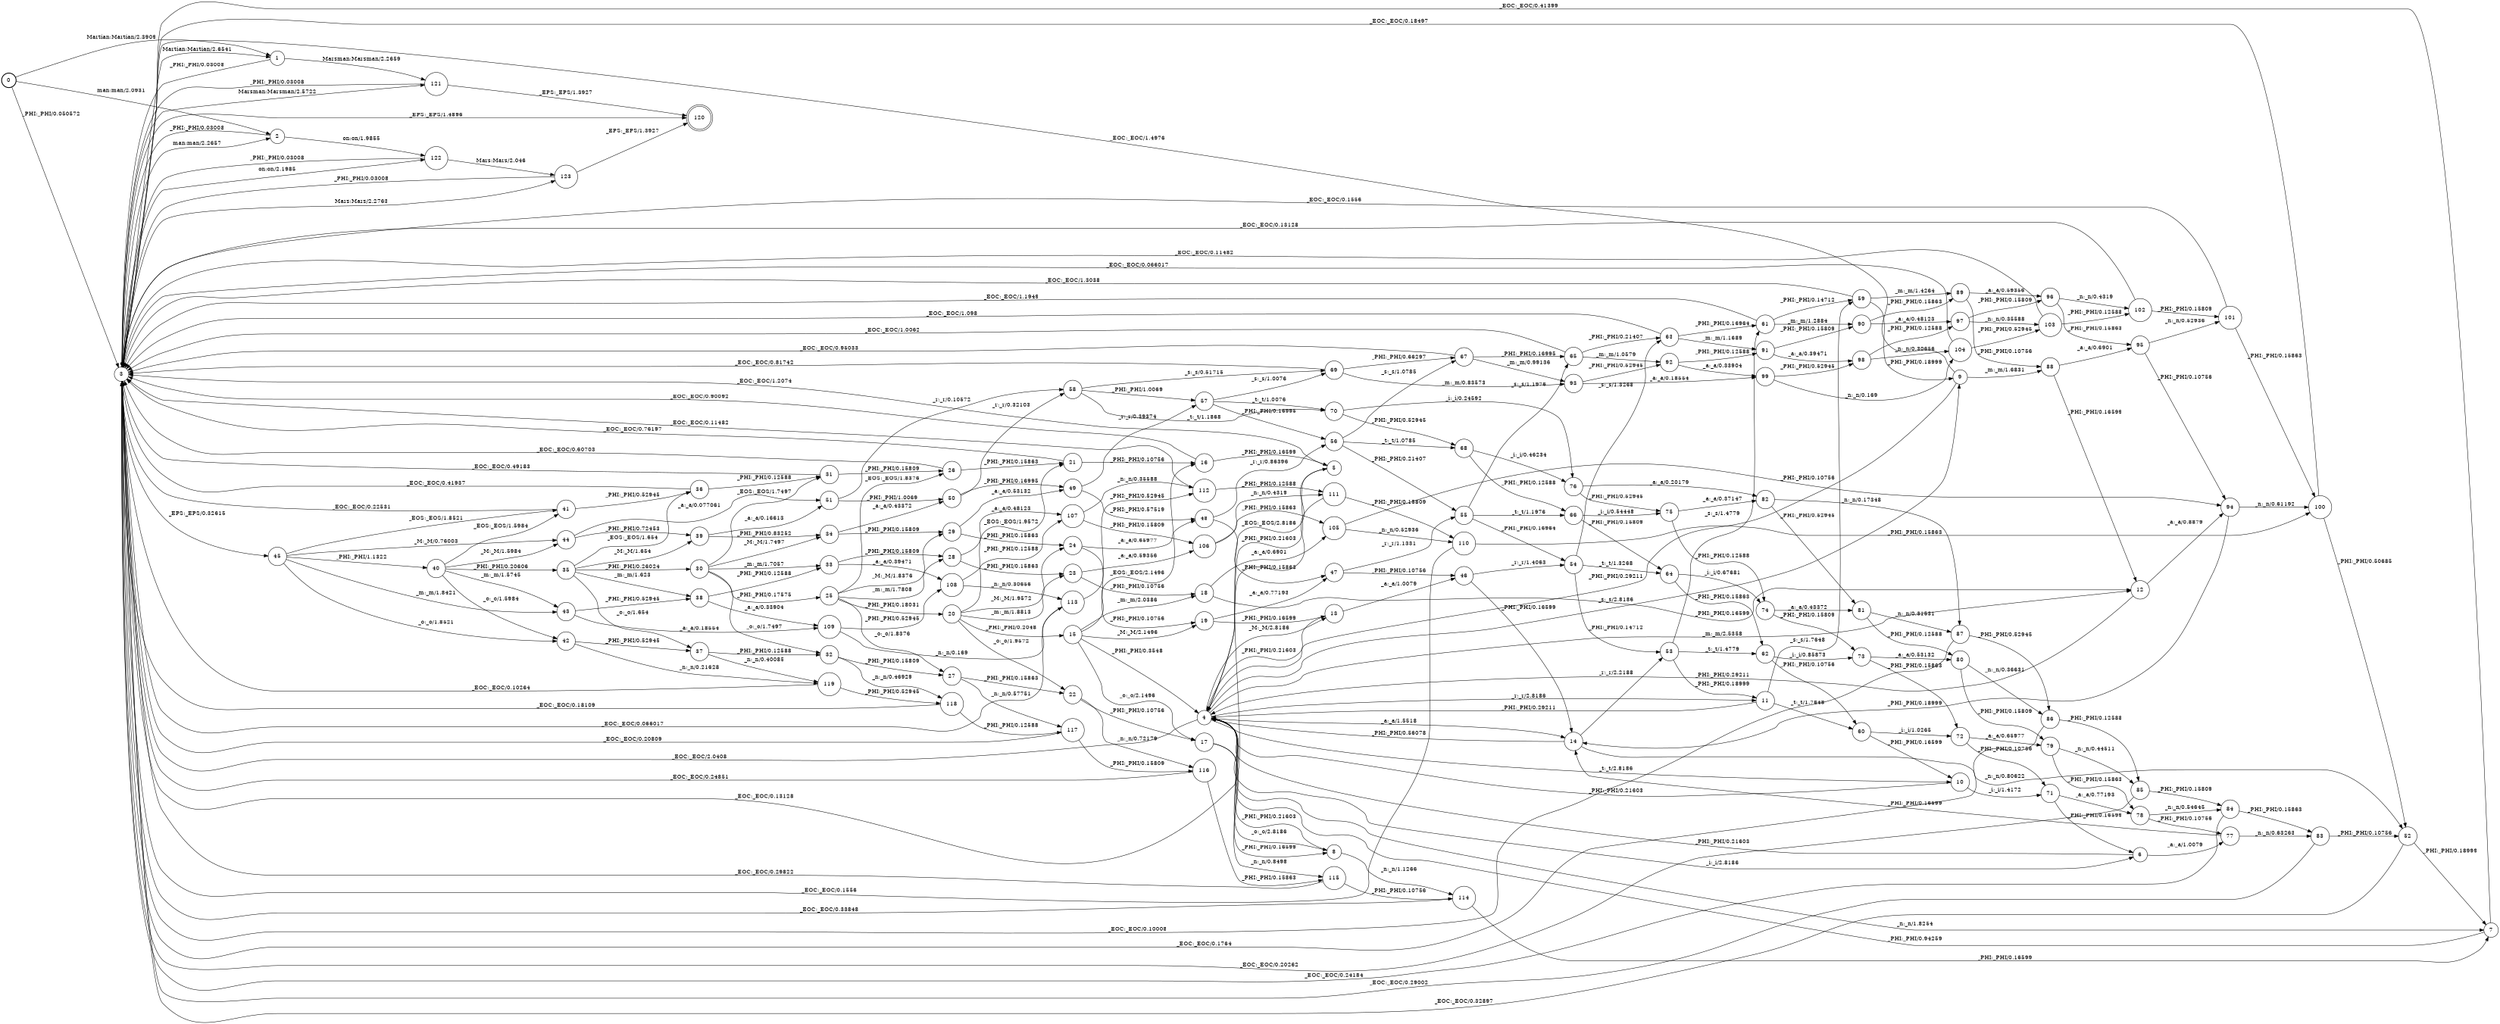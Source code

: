digraph FST {
rankdir = LR;
size = "22,17";
label = "";
center = 1;
orientation = Portrait;
ranksep = "0.4";
nodesep = "0.25";
0 [label = "0", shape = circle, style = bold, fontsize = 14]
	0 -> 3 [label = "_PHI:_PHI/0.050572", fontsize = 14];
	0 -> 1 [label = "Martian:Martian/2.3909", fontsize = 14];
	0 -> 2 [label = "man:man/2.0931", fontsize = 14];
1 [label = "1", shape = circle, style = solid, fontsize = 14]
	1 -> 3 [label = "_PHI:_PHI/0.03008", fontsize = 14];
	1 -> 121 [label = "Marsman:Marsman/2.2659", fontsize = 14];
2 [label = "2", shape = circle, style = solid, fontsize = 14]
	2 -> 3 [label = "_PHI:_PHI/0.03008", fontsize = 14];
	2 -> 122 [label = "on:on/1.9855", fontsize = 14];
3 [label = "3", shape = circle, style = solid, fontsize = 14]
	3 -> 120 [label = "_EPS:_EPS/1.4896", fontsize = 14];
	3 -> 45 [label = "_EPS:_EPS/0.32615", fontsize = 14];
	3 -> 1 [label = "Martian:Martian/2.6541", fontsize = 14];
	3 -> 121 [label = "Marsman:Marsman/2.5722", fontsize = 14];
	3 -> 2 [label = "man:man/2.2657", fontsize = 14];
	3 -> 122 [label = "on:on/2.1985", fontsize = 14];
	3 -> 123 [label = "Mars:Mars/2.2763", fontsize = 14];
4 [label = "4", shape = circle, style = solid, fontsize = 14]
	4 -> 5 [label = "_EOS:_EOS/2.8186", fontsize = 14];
	4 -> 3 [label = "_EOC:_EOC/2.0408", fontsize = 14];
	4 -> 6 [label = "_i:_i/2.8186", fontsize = 14];
	4 -> 7 [label = "_n:_n/1.8254", fontsize = 14];
	4 -> 8 [label = "_o:_o/2.8186", fontsize = 14];
	4 -> 9 [label = "_s:_s/2.8186", fontsize = 14];
	4 -> 10 [label = "_t:_t/2.8186", fontsize = 14];
	4 -> 11 [label = "_r:_r/2.8186", fontsize = 14];
	4 -> 12 [label = "_m:_m/2.5358", fontsize = 14];
	4 -> 13 [label = "_M:_M/2.8186", fontsize = 14];
	4 -> 14 [label = "_a:_a/1.5518", fontsize = 14];
5 [label = "5", shape = circle, style = solid, fontsize = 14]
	5 -> 4 [label = "_PHI:_PHI/0.21603", fontsize = 14];
	5 -> 3 [label = "_EOC:_EOC/1.2074", fontsize = 14];
6 [label = "6", shape = circle, style = solid, fontsize = 14]
	6 -> 4 [label = "_PHI:_PHI/0.21603", fontsize = 14];
	6 -> 77 [label = "_a:_a/1.0079", fontsize = 14];
7 [label = "7", shape = circle, style = solid, fontsize = 14]
	7 -> 4 [label = "_PHI:_PHI/0.94259", fontsize = 14];
	7 -> 3 [label = "_EOC:_EOC/0.41399", fontsize = 14];
8 [label = "8", shape = circle, style = solid, fontsize = 14]
	8 -> 4 [label = "_PHI:_PHI/0.21603", fontsize = 14];
	8 -> 114 [label = "_n:_n/1.1266", fontsize = 14];
9 [label = "9", shape = circle, style = solid, fontsize = 14]
	9 -> 4 [label = "_PHI:_PHI/0.29211", fontsize = 14];
	9 -> 3 [label = "_EOC:_EOC/1.4976", fontsize = 14];
	9 -> 88 [label = "_m:_m/1.6831", fontsize = 14];
10 [label = "10", shape = circle, style = solid, fontsize = 14]
	10 -> 4 [label = "_PHI:_PHI/0.21603", fontsize = 14];
	10 -> 71 [label = "_i:_i/1.4172", fontsize = 14];
11 [label = "11", shape = circle, style = solid, fontsize = 14]
	11 -> 4 [label = "_PHI:_PHI/0.29211", fontsize = 14];
	11 -> 59 [label = "_s:_s/1.7648", fontsize = 14];
	11 -> 60 [label = "_t:_t/1.7648", fontsize = 14];
12 [label = "12", shape = circle, style = solid, fontsize = 14]
	12 -> 4 [label = "_PHI:_PHI/0.29211", fontsize = 14];
	12 -> 94 [label = "_a:_a/0.8879", fontsize = 14];
13 [label = "13", shape = circle, style = solid, fontsize = 14]
	13 -> 4 [label = "_PHI:_PHI/0.21603", fontsize = 14];
	13 -> 46 [label = "_a:_a/1.0079", fontsize = 14];
14 [label = "14", shape = circle, style = solid, fontsize = 14]
	14 -> 4 [label = "_PHI:_PHI/0.56078", fontsize = 14];
	14 -> 52 [label = "_n:_n/0.80622", fontsize = 14];
	14 -> 53 [label = "_r:_r/2.2188", fontsize = 14];
15 [label = "15", shape = circle, style = solid, fontsize = 14]
	15 -> 4 [label = "_PHI:_PHI/0.3548", fontsize = 14];
	15 -> 16 [label = "_EOS:_EOS/2.1496", fontsize = 14];
	15 -> 17 [label = "_o:_o/2.1496", fontsize = 14];
	15 -> 18 [label = "_m:_m/2.0386", fontsize = 14];
	15 -> 19 [label = "_M:_M/2.1496", fontsize = 14];
16 [label = "16", shape = circle, style = solid, fontsize = 14]
	16 -> 5 [label = "_PHI:_PHI/0.16599", fontsize = 14];
	16 -> 3 [label = "_EOC:_EOC/0.90092", fontsize = 14];
17 [label = "17", shape = circle, style = solid, fontsize = 14]
	17 -> 8 [label = "_PHI:_PHI/0.16599", fontsize = 14];
	17 -> 115 [label = "_n:_n/0.8498", fontsize = 14];
18 [label = "18", shape = circle, style = solid, fontsize = 14]
	18 -> 12 [label = "_PHI:_PHI/0.16599", fontsize = 14];
	18 -> 105 [label = "_a:_a/0.6901", fontsize = 14];
19 [label = "19", shape = circle, style = solid, fontsize = 14]
	19 -> 13 [label = "_PHI:_PHI/0.16599", fontsize = 14];
	19 -> 47 [label = "_a:_a/0.77193", fontsize = 14];
20 [label = "20", shape = circle, style = solid, fontsize = 14]
	20 -> 15 [label = "_PHI:_PHI/0.2048", fontsize = 14];
	20 -> 21 [label = "_EOS:_EOS/1.9572", fontsize = 14];
	20 -> 22 [label = "_o:_o/1.9572", fontsize = 14];
	20 -> 23 [label = "_m:_m/1.8813", fontsize = 14];
	20 -> 24 [label = "_M:_M/1.9572", fontsize = 14];
21 [label = "21", shape = circle, style = solid, fontsize = 14]
	21 -> 16 [label = "_PHI:_PHI/0.10756", fontsize = 14];
	21 -> 3 [label = "_EOC:_EOC/0.76197", fontsize = 14];
22 [label = "22", shape = circle, style = solid, fontsize = 14]
	22 -> 17 [label = "_PHI:_PHI/0.10756", fontsize = 14];
	22 -> 116 [label = "_n:_n/0.72179", fontsize = 14];
23 [label = "23", shape = circle, style = solid, fontsize = 14]
	23 -> 18 [label = "_PHI:_PHI/0.10756", fontsize = 14];
	23 -> 106 [label = "_a:_a/0.59356", fontsize = 14];
24 [label = "24", shape = circle, style = solid, fontsize = 14]
	24 -> 19 [label = "_PHI:_PHI/0.10756", fontsize = 14];
	24 -> 48 [label = "_a:_a/0.65977", fontsize = 14];
25 [label = "25", shape = circle, style = solid, fontsize = 14]
	25 -> 20 [label = "_PHI:_PHI/0.18031", fontsize = 14];
	25 -> 26 [label = "_EOS:_EOS/1.8376", fontsize = 14];
	25 -> 27 [label = "_o:_o/1.8376", fontsize = 14];
	25 -> 28 [label = "_m:_m/1.7808", fontsize = 14];
	25 -> 29 [label = "_M:_M/1.8376", fontsize = 14];
26 [label = "26", shape = circle, style = solid, fontsize = 14]
	26 -> 21 [label = "_PHI:_PHI/0.15863", fontsize = 14];
	26 -> 3 [label = "_EOC:_EOC/0.60703", fontsize = 14];
27 [label = "27", shape = circle, style = solid, fontsize = 14]
	27 -> 22 [label = "_PHI:_PHI/0.15863", fontsize = 14];
	27 -> 117 [label = "_n:_n/0.57751", fontsize = 14];
28 [label = "28", shape = circle, style = solid, fontsize = 14]
	28 -> 23 [label = "_PHI:_PHI/0.15863", fontsize = 14];
	28 -> 107 [label = "_a:_a/0.48123", fontsize = 14];
29 [label = "29", shape = circle, style = solid, fontsize = 14]
	29 -> 24 [label = "_PHI:_PHI/0.15863", fontsize = 14];
	29 -> 49 [label = "_a:_a/0.53132", fontsize = 14];
30 [label = "30", shape = circle, style = solid, fontsize = 14]
	30 -> 25 [label = "_PHI:_PHI/0.17575", fontsize = 14];
	30 -> 31 [label = "_EOS:_EOS/1.7497", fontsize = 14];
	30 -> 32 [label = "_o:_o/1.7497", fontsize = 14];
	30 -> 33 [label = "_m:_m/1.7057", fontsize = 14];
	30 -> 34 [label = "_M:_M/1.7497", fontsize = 14];
31 [label = "31", shape = circle, style = solid, fontsize = 14]
	31 -> 26 [label = "_PHI:_PHI/0.15809", fontsize = 14];
	31 -> 3 [label = "_EOC:_EOC/0.49183", fontsize = 14];
32 [label = "32", shape = circle, style = solid, fontsize = 14]
	32 -> 27 [label = "_PHI:_PHI/0.15809", fontsize = 14];
	32 -> 118 [label = "_n:_n/0.46929", fontsize = 14];
33 [label = "33", shape = circle, style = solid, fontsize = 14]
	33 -> 28 [label = "_PHI:_PHI/0.15809", fontsize = 14];
	33 -> 108 [label = "_a:_a/0.39471", fontsize = 14];
34 [label = "34", shape = circle, style = solid, fontsize = 14]
	34 -> 29 [label = "_PHI:_PHI/0.15809", fontsize = 14];
	34 -> 50 [label = "_a:_a/0.43372", fontsize = 14];
35 [label = "35", shape = circle, style = solid, fontsize = 14]
	35 -> 30 [label = "_PHI:_PHI/0.26024", fontsize = 14];
	35 -> 36 [label = "_EOS:_EOS/1.654", fontsize = 14];
	35 -> 37 [label = "_o:_o/1.654", fontsize = 14];
	35 -> 38 [label = "_m:_m/1.623", fontsize = 14];
	35 -> 39 [label = "_M:_M/1.654", fontsize = 14];
36 [label = "36", shape = circle, style = solid, fontsize = 14]
	36 -> 31 [label = "_PHI:_PHI/0.12588", fontsize = 14];
	36 -> 3 [label = "_EOC:_EOC/0.41937", fontsize = 14];
37 [label = "37", shape = circle, style = solid, fontsize = 14]
	37 -> 32 [label = "_PHI:_PHI/0.12588", fontsize = 14];
	37 -> 119 [label = "_n:_n/0.40085", fontsize = 14];
38 [label = "38", shape = circle, style = solid, fontsize = 14]
	38 -> 33 [label = "_PHI:_PHI/0.12588", fontsize = 14];
	38 -> 109 [label = "_a:_a/0.33904", fontsize = 14];
39 [label = "39", shape = circle, style = solid, fontsize = 14]
	39 -> 34 [label = "_PHI:_PHI/0.83252", fontsize = 14];
	39 -> 51 [label = "_a:_a/0.16613", fontsize = 14];
40 [label = "40", shape = circle, style = solid, fontsize = 14]
	40 -> 35 [label = "_PHI:_PHI/0.20606", fontsize = 14];
	40 -> 41 [label = "_EOS:_EOS/1.5984", fontsize = 14];
	40 -> 42 [label = "_o:_o/1.5984", fontsize = 14];
	40 -> 43 [label = "_m:_m/1.5745", fontsize = 14];
	40 -> 44 [label = "_M:_M/1.5984", fontsize = 14];
41 [label = "41", shape = circle, style = solid, fontsize = 14]
	41 -> 36 [label = "_PHI:_PHI/0.52945", fontsize = 14];
	41 -> 3 [label = "_EOC:_EOC/0.22531", fontsize = 14];
42 [label = "42", shape = circle, style = solid, fontsize = 14]
	42 -> 37 [label = "_PHI:_PHI/0.52945", fontsize = 14];
	42 -> 119 [label = "_n:_n/0.21628", fontsize = 14];
43 [label = "43", shape = circle, style = solid, fontsize = 14]
	43 -> 38 [label = "_PHI:_PHI/0.52945", fontsize = 14];
	43 -> 109 [label = "_a:_a/0.18554", fontsize = 14];
44 [label = "44", shape = circle, style = solid, fontsize = 14]
	44 -> 39 [label = "_PHI:_PHI/0.72453", fontsize = 14];
	44 -> 51 [label = "_a:_a/0.077061", fontsize = 14];
45 [label = "45", shape = circle, style = solid, fontsize = 14]
	45 -> 40 [label = "_PHI:_PHI/1.1322", fontsize = 14];
	45 -> 41 [label = "_EOS:_EOS/1.8521", fontsize = 14];
	45 -> 42 [label = "_o:_o/1.8521", fontsize = 14];
	45 -> 43 [label = "_m:_m/1.8421", fontsize = 14];
	45 -> 44 [label = "_M:_M/0.76003", fontsize = 14];
46 [label = "46", shape = circle, style = solid, fontsize = 14]
	46 -> 14 [label = "_PHI:_PHI/0.16599", fontsize = 14];
	46 -> 54 [label = "_r:_r/1.4063", fontsize = 14];
47 [label = "47", shape = circle, style = solid, fontsize = 14]
	47 -> 46 [label = "_PHI:_PHI/0.10756", fontsize = 14];
	47 -> 55 [label = "_r:_r/1.1331", fontsize = 14];
48 [label = "48", shape = circle, style = solid, fontsize = 14]
	48 -> 47 [label = "_PHI:_PHI/0.15863", fontsize = 14];
	48 -> 56 [label = "_r:_r/0.86396", fontsize = 14];
49 [label = "49", shape = circle, style = solid, fontsize = 14]
	49 -> 48 [label = "_PHI:_PHI/0.57519", fontsize = 14];
	49 -> 57 [label = "_r:_r/0.39374", fontsize = 14];
50 [label = "50", shape = circle, style = solid, fontsize = 14]
	50 -> 49 [label = "_PHI:_PHI/0.16995", fontsize = 14];
	50 -> 58 [label = "_r:_r/0.32103", fontsize = 14];
51 [label = "51", shape = circle, style = solid, fontsize = 14]
	51 -> 50 [label = "_PHI:_PHI/1.0069", fontsize = 14];
	51 -> 58 [label = "_r:_r/0.10572", fontsize = 14];
52 [label = "52", shape = circle, style = solid, fontsize = 14]
	52 -> 7 [label = "_PHI:_PHI/0.18999", fontsize = 14];
	52 -> 3 [label = "_EOC:_EOC/0.32897", fontsize = 14];
53 [label = "53", shape = circle, style = solid, fontsize = 14]
	53 -> 11 [label = "_PHI:_PHI/0.18999", fontsize = 14];
	53 -> 61 [label = "_s:_s/1.4779", fontsize = 14];
	53 -> 62 [label = "_t:_t/1.4779", fontsize = 14];
54 [label = "54", shape = circle, style = solid, fontsize = 14]
	54 -> 53 [label = "_PHI:_PHI/0.14712", fontsize = 14];
	54 -> 63 [label = "_s:_s/1.3268", fontsize = 14];
	54 -> 64 [label = "_t:_t/1.3268", fontsize = 14];
55 [label = "55", shape = circle, style = solid, fontsize = 14]
	55 -> 54 [label = "_PHI:_PHI/0.16964", fontsize = 14];
	55 -> 65 [label = "_s:_s/1.1976", fontsize = 14];
	55 -> 66 [label = "_t:_t/1.1976", fontsize = 14];
56 [label = "56", shape = circle, style = solid, fontsize = 14]
	56 -> 55 [label = "_PHI:_PHI/0.21407", fontsize = 14];
	56 -> 67 [label = "_s:_s/1.0785", fontsize = 14];
	56 -> 68 [label = "_t:_t/1.0785", fontsize = 14];
57 [label = "57", shape = circle, style = solid, fontsize = 14]
	57 -> 56 [label = "_PHI:_PHI/0.16995", fontsize = 14];
	57 -> 69 [label = "_s:_s/1.0076", fontsize = 14];
	57 -> 70 [label = "_t:_t/1.0076", fontsize = 14];
58 [label = "58", shape = circle, style = solid, fontsize = 14]
	58 -> 57 [label = "_PHI:_PHI/1.0069", fontsize = 14];
	58 -> 69 [label = "_s:_s/0.51715", fontsize = 14];
	58 -> 70 [label = "_t:_t/1.1868", fontsize = 14];
59 [label = "59", shape = circle, style = solid, fontsize = 14]
	59 -> 9 [label = "_PHI:_PHI/0.18999", fontsize = 14];
	59 -> 3 [label = "_EOC:_EOC/1.3038", fontsize = 14];
	59 -> 89 [label = "_m:_m/1.4264", fontsize = 14];
60 [label = "60", shape = circle, style = solid, fontsize = 14]
	60 -> 10 [label = "_PHI:_PHI/0.16599", fontsize = 14];
	60 -> 72 [label = "_i:_i/1.0265", fontsize = 14];
61 [label = "61", shape = circle, style = solid, fontsize = 14]
	61 -> 59 [label = "_PHI:_PHI/0.14712", fontsize = 14];
	61 -> 3 [label = "_EOC:_EOC/1.1949", fontsize = 14];
	61 -> 90 [label = "_m:_m/1.2884", fontsize = 14];
62 [label = "62", shape = circle, style = solid, fontsize = 14]
	62 -> 60 [label = "_PHI:_PHI/0.10756", fontsize = 14];
	62 -> 73 [label = "_i:_i/0.85873", fontsize = 14];
63 [label = "63", shape = circle, style = solid, fontsize = 14]
	63 -> 61 [label = "_PHI:_PHI/0.16964", fontsize = 14];
	63 -> 3 [label = "_EOC:_EOC/1.098", fontsize = 14];
	63 -> 91 [label = "_m:_m/1.1689", fontsize = 14];
64 [label = "64", shape = circle, style = solid, fontsize = 14]
	64 -> 62 [label = "_PHI:_PHI/0.15863", fontsize = 14];
	64 -> 74 [label = "_i:_i/0.67681", fontsize = 14];
65 [label = "65", shape = circle, style = solid, fontsize = 14]
	65 -> 63 [label = "_PHI:_PHI/0.21407", fontsize = 14];
	65 -> 3 [label = "_EOC:_EOC/1.0062", fontsize = 14];
	65 -> 92 [label = "_m:_m/1.0579", fontsize = 14];
66 [label = "66", shape = circle, style = solid, fontsize = 14]
	66 -> 64 [label = "_PHI:_PHI/0.15809", fontsize = 14];
	66 -> 75 [label = "_i:_i/0.54448", fontsize = 14];
67 [label = "67", shape = circle, style = solid, fontsize = 14]
	67 -> 65 [label = "_PHI:_PHI/0.16995", fontsize = 14];
	67 -> 3 [label = "_EOC:_EOC/0.95033", fontsize = 14];
	67 -> 93 [label = "_m:_m/0.99136", fontsize = 14];
68 [label = "68", shape = circle, style = solid, fontsize = 14]
	68 -> 66 [label = "_PHI:_PHI/0.12588", fontsize = 14];
	68 -> 76 [label = "_i:_i/0.46234", fontsize = 14];
69 [label = "69", shape = circle, style = solid, fontsize = 14]
	69 -> 67 [label = "_PHI:_PHI/0.66297", fontsize = 14];
	69 -> 3 [label = "_EOC:_EOC/0.81742", fontsize = 14];
	69 -> 93 [label = "_m:_m/0.83573", fontsize = 14];
70 [label = "70", shape = circle, style = solid, fontsize = 14]
	70 -> 68 [label = "_PHI:_PHI/0.52945", fontsize = 14];
	70 -> 76 [label = "_i:_i/0.24592", fontsize = 14];
71 [label = "71", shape = circle, style = solid, fontsize = 14]
	71 -> 6 [label = "_PHI:_PHI/0.16599", fontsize = 14];
	71 -> 78 [label = "_a:_a/0.77193", fontsize = 14];
72 [label = "72", shape = circle, style = solid, fontsize = 14]
	72 -> 71 [label = "_PHI:_PHI/0.10756", fontsize = 14];
	72 -> 79 [label = "_a:_a/0.65977", fontsize = 14];
73 [label = "73", shape = circle, style = solid, fontsize = 14]
	73 -> 72 [label = "_PHI:_PHI/0.15863", fontsize = 14];
	73 -> 80 [label = "_a:_a/0.53132", fontsize = 14];
74 [label = "74", shape = circle, style = solid, fontsize = 14]
	74 -> 73 [label = "_PHI:_PHI/0.15809", fontsize = 14];
	74 -> 81 [label = "_a:_a/0.43372", fontsize = 14];
75 [label = "75", shape = circle, style = solid, fontsize = 14]
	75 -> 74 [label = "_PHI:_PHI/0.12588", fontsize = 14];
	75 -> 82 [label = "_a:_a/0.37147", fontsize = 14];
76 [label = "76", shape = circle, style = solid, fontsize = 14]
	76 -> 75 [label = "_PHI:_PHI/0.52945", fontsize = 14];
	76 -> 82 [label = "_a:_a/0.20179", fontsize = 14];
77 [label = "77", shape = circle, style = solid, fontsize = 14]
	77 -> 14 [label = "_PHI:_PHI/0.16599", fontsize = 14];
	77 -> 83 [label = "_n:_n/0.63263", fontsize = 14];
78 [label = "78", shape = circle, style = solid, fontsize = 14]
	78 -> 77 [label = "_PHI:_PHI/0.10756", fontsize = 14];
	78 -> 84 [label = "_n:_n/0.54645", fontsize = 14];
79 [label = "79", shape = circle, style = solid, fontsize = 14]
	79 -> 78 [label = "_PHI:_PHI/0.15863", fontsize = 14];
	79 -> 85 [label = "_n:_n/0.44511", fontsize = 14];
80 [label = "80", shape = circle, style = solid, fontsize = 14]
	80 -> 79 [label = "_PHI:_PHI/0.15809", fontsize = 14];
	80 -> 86 [label = "_n:_n/0.36631", fontsize = 14];
81 [label = "81", shape = circle, style = solid, fontsize = 14]
	81 -> 80 [label = "_PHI:_PHI/0.12588", fontsize = 14];
	81 -> 87 [label = "_n:_n/0.31531", fontsize = 14];
82 [label = "82", shape = circle, style = solid, fontsize = 14]
	82 -> 81 [label = "_PHI:_PHI/0.52945", fontsize = 14];
	82 -> 87 [label = "_n:_n/0.17348", fontsize = 14];
83 [label = "83", shape = circle, style = solid, fontsize = 14]
	83 -> 52 [label = "_PHI:_PHI/0.10756", fontsize = 14];
	83 -> 3 [label = "_EOC:_EOC/0.29002", fontsize = 14];
84 [label = "84", shape = circle, style = solid, fontsize = 14]
	84 -> 83 [label = "_PHI:_PHI/0.15863", fontsize = 14];
	84 -> 3 [label = "_EOC:_EOC/0.24184", fontsize = 14];
85 [label = "85", shape = circle, style = solid, fontsize = 14]
	85 -> 84 [label = "_PHI:_PHI/0.15809", fontsize = 14];
	85 -> 3 [label = "_EOC:_EOC/0.20262", fontsize = 14];
86 [label = "86", shape = circle, style = solid, fontsize = 14]
	86 -> 85 [label = "_PHI:_PHI/0.12588", fontsize = 14];
	86 -> 3 [label = "_EOC:_EOC/0.1764", fontsize = 14];
87 [label = "87", shape = circle, style = solid, fontsize = 14]
	87 -> 86 [label = "_PHI:_PHI/0.52945", fontsize = 14];
	87 -> 3 [label = "_EOC:_EOC/0.10008", fontsize = 14];
88 [label = "88", shape = circle, style = solid, fontsize = 14]
	88 -> 12 [label = "_PHI:_PHI/0.16599", fontsize = 14];
	88 -> 95 [label = "_a:_a/0.6901", fontsize = 14];
89 [label = "89", shape = circle, style = solid, fontsize = 14]
	89 -> 88 [label = "_PHI:_PHI/0.10756", fontsize = 14];
	89 -> 96 [label = "_a:_a/0.59356", fontsize = 14];
90 [label = "90", shape = circle, style = solid, fontsize = 14]
	90 -> 89 [label = "_PHI:_PHI/0.15863", fontsize = 14];
	90 -> 97 [label = "_a:_a/0.48123", fontsize = 14];
91 [label = "91", shape = circle, style = solid, fontsize = 14]
	91 -> 90 [label = "_PHI:_PHI/0.15809", fontsize = 14];
	91 -> 98 [label = "_a:_a/0.39471", fontsize = 14];
92 [label = "92", shape = circle, style = solid, fontsize = 14]
	92 -> 91 [label = "_PHI:_PHI/0.12588", fontsize = 14];
	92 -> 99 [label = "_a:_a/0.33904", fontsize = 14];
93 [label = "93", shape = circle, style = solid, fontsize = 14]
	93 -> 92 [label = "_PHI:_PHI/0.52945", fontsize = 14];
	93 -> 99 [label = "_a:_a/0.18554", fontsize = 14];
94 [label = "94", shape = circle, style = solid, fontsize = 14]
	94 -> 14 [label = "_PHI:_PHI/0.18999", fontsize = 14];
	94 -> 100 [label = "_n:_n/0.61192", fontsize = 14];
95 [label = "95", shape = circle, style = solid, fontsize = 14]
	95 -> 94 [label = "_PHI:_PHI/0.10756", fontsize = 14];
	95 -> 101 [label = "_n:_n/0.52936", fontsize = 14];
96 [label = "96", shape = circle, style = solid, fontsize = 14]
	96 -> 95 [label = "_PHI:_PHI/0.15863", fontsize = 14];
	96 -> 102 [label = "_n:_n/0.4319", fontsize = 14];
97 [label = "97", shape = circle, style = solid, fontsize = 14]
	97 -> 96 [label = "_PHI:_PHI/0.15809", fontsize = 14];
	97 -> 103 [label = "_n:_n/0.35588", fontsize = 14];
98 [label = "98", shape = circle, style = solid, fontsize = 14]
	98 -> 97 [label = "_PHI:_PHI/0.12588", fontsize = 14];
	98 -> 104 [label = "_n:_n/0.30656", fontsize = 14];
99 [label = "99", shape = circle, style = solid, fontsize = 14]
	99 -> 98 [label = "_PHI:_PHI/0.52945", fontsize = 14];
	99 -> 104 [label = "_n:_n/0.169", fontsize = 14];
100 [label = "100", shape = circle, style = solid, fontsize = 14]
	100 -> 52 [label = "_PHI:_PHI/0.50685", fontsize = 14];
	100 -> 3 [label = "_EOC:_EOC/0.18497", fontsize = 14];
101 [label = "101", shape = circle, style = solid, fontsize = 14]
	101 -> 100 [label = "_PHI:_PHI/0.15863", fontsize = 14];
	101 -> 3 [label = "_EOC:_EOC/0.1556", fontsize = 14];
102 [label = "102", shape = circle, style = solid, fontsize = 14]
	102 -> 101 [label = "_PHI:_PHI/0.15809", fontsize = 14];
	102 -> 3 [label = "_EOC:_EOC/0.13128", fontsize = 14];
103 [label = "103", shape = circle, style = solid, fontsize = 14]
	103 -> 102 [label = "_PHI:_PHI/0.12588", fontsize = 14];
	103 -> 3 [label = "_EOC:_EOC/0.11482", fontsize = 14];
104 [label = "104", shape = circle, style = solid, fontsize = 14]
	104 -> 103 [label = "_PHI:_PHI/0.52945", fontsize = 14];
	104 -> 3 [label = "_EOC:_EOC/0.066017", fontsize = 14];
105 [label = "105", shape = circle, style = solid, fontsize = 14]
	105 -> 94 [label = "_PHI:_PHI/0.10756", fontsize = 14];
	105 -> 110 [label = "_n:_n/0.52936", fontsize = 14];
106 [label = "106", shape = circle, style = solid, fontsize = 14]
	106 -> 105 [label = "_PHI:_PHI/0.15863", fontsize = 14];
	106 -> 111 [label = "_n:_n/0.4319", fontsize = 14];
107 [label = "107", shape = circle, style = solid, fontsize = 14]
	107 -> 106 [label = "_PHI:_PHI/0.15809", fontsize = 14];
	107 -> 112 [label = "_n:_n/0.35588", fontsize = 14];
108 [label = "108", shape = circle, style = solid, fontsize = 14]
	108 -> 107 [label = "_PHI:_PHI/0.12588", fontsize = 14];
	108 -> 113 [label = "_n:_n/0.30656", fontsize = 14];
109 [label = "109", shape = circle, style = solid, fontsize = 14]
	109 -> 108 [label = "_PHI:_PHI/0.52945", fontsize = 14];
	109 -> 113 [label = "_n:_n/0.169", fontsize = 14];
110 [label = "110", shape = circle, style = solid, fontsize = 14]
	110 -> 100 [label = "_PHI:_PHI/0.15863", fontsize = 14];
	110 -> 3 [label = "_EOC:_EOC/0.1556", fontsize = 14];
111 [label = "111", shape = circle, style = solid, fontsize = 14]
	111 -> 110 [label = "_PHI:_PHI/0.15809", fontsize = 14];
	111 -> 3 [label = "_EOC:_EOC/0.13128", fontsize = 14];
112 [label = "112", shape = circle, style = solid, fontsize = 14]
	112 -> 111 [label = "_PHI:_PHI/0.12588", fontsize = 14];
	112 -> 3 [label = "_EOC:_EOC/0.11482", fontsize = 14];
113 [label = "113", shape = circle, style = solid, fontsize = 14]
	113 -> 112 [label = "_PHI:_PHI/0.52945", fontsize = 14];
	113 -> 3 [label = "_EOC:_EOC/0.066017", fontsize = 14];
114 [label = "114", shape = circle, style = solid, fontsize = 14]
	114 -> 7 [label = "_PHI:_PHI/0.16599", fontsize = 14];
	114 -> 3 [label = "_EOC:_EOC/0.33848", fontsize = 14];
115 [label = "115", shape = circle, style = solid, fontsize = 14]
	115 -> 114 [label = "_PHI:_PHI/0.10756", fontsize = 14];
	115 -> 3 [label = "_EOC:_EOC/0.29822", fontsize = 14];
116 [label = "116", shape = circle, style = solid, fontsize = 14]
	116 -> 115 [label = "_PHI:_PHI/0.15863", fontsize = 14];
	116 -> 3 [label = "_EOC:_EOC/0.24851", fontsize = 14];
117 [label = "117", shape = circle, style = solid, fontsize = 14]
	117 -> 116 [label = "_PHI:_PHI/0.15809", fontsize = 14];
	117 -> 3 [label = "_EOC:_EOC/0.20809", fontsize = 14];
118 [label = "118", shape = circle, style = solid, fontsize = 14]
	118 -> 117 [label = "_PHI:_PHI/0.12588", fontsize = 14];
	118 -> 3 [label = "_EOC:_EOC/0.18109", fontsize = 14];
119 [label = "119", shape = circle, style = solid, fontsize = 14]
	119 -> 118 [label = "_PHI:_PHI/0.52945", fontsize = 14];
	119 -> 3 [label = "_EOC:_EOC/0.10264", fontsize = 14];
120 [label = "120", shape = doublecircle, style = solid, fontsize = 14]
121 [label = "121", shape = circle, style = solid, fontsize = 14]
	121 -> 120 [label = "_EPS:_EPS/1.3927", fontsize = 14];
	121 -> 3 [label = "_PHI:_PHI/0.03008", fontsize = 14];
122 [label = "122", shape = circle, style = solid, fontsize = 14]
	122 -> 3 [label = "_PHI:_PHI/0.03008", fontsize = 14];
	122 -> 123 [label = "Mars:Mars/2.046", fontsize = 14];
123 [label = "123", shape = circle, style = solid, fontsize = 14]
	123 -> 120 [label = "_EPS:_EPS/1.3927", fontsize = 14];
	123 -> 3 [label = "_PHI:_PHI/0.03008", fontsize = 14];
}
